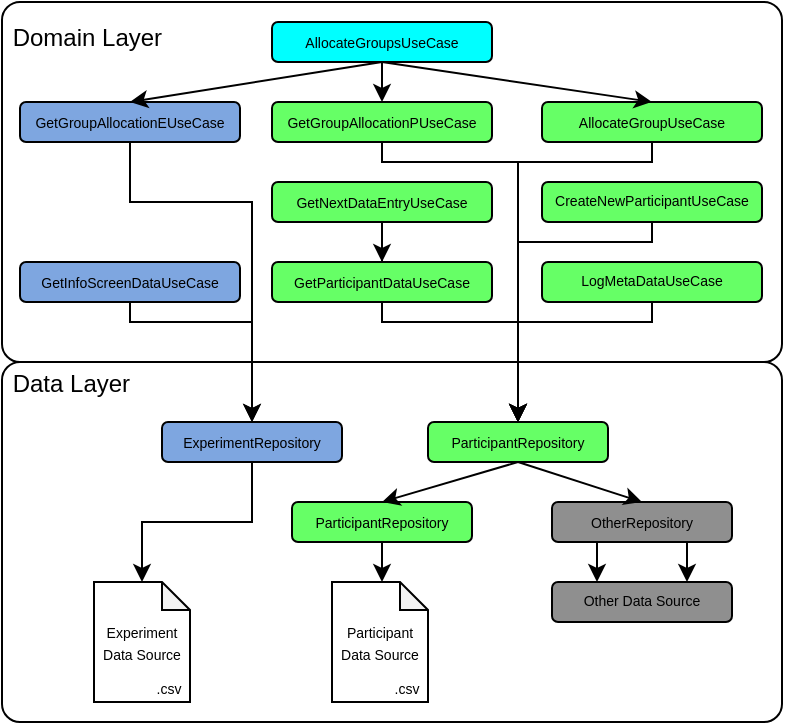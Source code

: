 <mxfile version="21.6.1" type="device">
  <diagram name="Page-1" id="OpWTwDbj9fGWJGAPWJQz">
    <mxGraphModel dx="812" dy="836" grid="1" gridSize="10" guides="1" tooltips="1" connect="1" arrows="1" fold="1" page="1" pageScale="1" pageWidth="390" pageHeight="365" math="0" shadow="0">
      <root>
        <mxCell id="0" />
        <mxCell id="1" parent="0" />
        <mxCell id="ATXnocJcbOEIk6kjFFpH-1" value="&amp;nbsp;Data Layer&lt;br&gt;&lt;br&gt;&lt;br&gt;&lt;br&gt;&lt;br&gt;&lt;br&gt;&lt;br&gt;&lt;br&gt;&lt;br&gt;&lt;br&gt;&lt;br&gt;&lt;br&gt;" style="rounded=1;whiteSpace=wrap;html=1;align=left;arcSize=5;" parent="1" vertex="1">
          <mxGeometry y="-185" width="390" height="180" as="geometry" />
        </mxCell>
        <mxCell id="vBTqLdXRIyOvVhQML8VP-19" style="edgeStyle=orthogonalEdgeStyle;rounded=0;orthogonalLoop=1;jettySize=auto;html=1;entryX=0.5;entryY=0;entryDx=0;entryDy=0;entryPerimeter=0;" parent="1" source="JxlkHMdp25saiBgIkoPC-1" target="vBTqLdXRIyOvVhQML8VP-18" edge="1">
          <mxGeometry relative="1" as="geometry" />
        </mxCell>
        <mxCell id="JxlkHMdp25saiBgIkoPC-1" value="&lt;p style=&quot;line-height: 70%;&quot;&gt;&lt;font style=&quot;font-size: 7px;&quot;&gt;ExperimentRepository&lt;/font&gt;&lt;/p&gt;" style="rounded=1;whiteSpace=wrap;html=1;fillColor=#7EA6E0;" parent="1" vertex="1">
          <mxGeometry x="80" y="-155" width="90" height="20" as="geometry" />
        </mxCell>
        <mxCell id="JxlkHMdp25saiBgIkoPC-2" value="&lt;p style=&quot;line-height: 70%;&quot;&gt;&lt;font style=&quot;font-size: 7px;&quot;&gt;ParticipantRepository&lt;/font&gt;&lt;/p&gt;" style="rounded=1;whiteSpace=wrap;html=1;fillColor=#66FF66;" parent="1" vertex="1">
          <mxGeometry x="213" y="-155" width="90" height="20" as="geometry" />
        </mxCell>
        <mxCell id="vBTqLdXRIyOvVhQML8VP-21" style="edgeStyle=orthogonalEdgeStyle;rounded=0;orthogonalLoop=1;jettySize=auto;html=1;entryX=0.5;entryY=0;entryDx=0;entryDy=0;entryPerimeter=0;" parent="1" source="JxlkHMdp25saiBgIkoPC-4" edge="1">
          <mxGeometry relative="1" as="geometry">
            <mxPoint x="190.0" y="-75" as="targetPoint" />
          </mxGeometry>
        </mxCell>
        <mxCell id="JxlkHMdp25saiBgIkoPC-4" value="&lt;p style=&quot;line-height: 70%;&quot;&gt;&lt;font style=&quot;font-size: 7px;&quot;&gt;ParticipantRepository&lt;/font&gt;&lt;/p&gt;" style="rounded=1;whiteSpace=wrap;html=1;fillColor=#66FF66;" parent="1" vertex="1">
          <mxGeometry x="145" y="-115" width="90" height="20" as="geometry" />
        </mxCell>
        <mxCell id="JxlkHMdp25saiBgIkoPC-5" value="&lt;p style=&quot;line-height: 70%;&quot;&gt;&lt;font style=&quot;font-size: 7px;&quot;&gt;OtherRepository&lt;/font&gt;&lt;/p&gt;" style="rounded=1;whiteSpace=wrap;html=1;fillColor=#8f8f8f;" parent="1" vertex="1">
          <mxGeometry x="275" y="-115" width="90" height="20" as="geometry" />
        </mxCell>
        <mxCell id="JxlkHMdp25saiBgIkoPC-7" value="&lt;p style=&quot;line-height: 70%; font-size: 7px;&quot;&gt;&lt;font style=&quot;font-size: 7px;&quot;&gt;Other Data Source&lt;/font&gt;&lt;/p&gt;" style="rounded=1;whiteSpace=wrap;html=1;fillColor=#8f8f8f;" parent="1" vertex="1">
          <mxGeometry x="275" y="-75" width="90" height="20" as="geometry" />
        </mxCell>
        <mxCell id="JxlkHMdp25saiBgIkoPC-11" value="" style="endArrow=classic;html=1;rounded=0;exitX=0.5;exitY=1;exitDx=0;exitDy=0;entryX=0.5;entryY=0;entryDx=0;entryDy=0;" parent="1" source="JxlkHMdp25saiBgIkoPC-2" target="JxlkHMdp25saiBgIkoPC-4" edge="1">
          <mxGeometry width="50" height="50" relative="1" as="geometry">
            <mxPoint x="108" y="-125" as="sourcePoint" />
            <mxPoint x="108" y="-90" as="targetPoint" />
          </mxGeometry>
        </mxCell>
        <mxCell id="JxlkHMdp25saiBgIkoPC-12" value="" style="endArrow=classic;html=1;rounded=0;entryX=0.5;entryY=0;entryDx=0;entryDy=0;exitX=0.5;exitY=1;exitDx=0;exitDy=0;" parent="1" source="JxlkHMdp25saiBgIkoPC-2" target="JxlkHMdp25saiBgIkoPC-5" edge="1">
          <mxGeometry width="50" height="50" relative="1" as="geometry">
            <mxPoint x="275" y="-135" as="sourcePoint" />
            <mxPoint x="220" y="-90" as="targetPoint" />
          </mxGeometry>
        </mxCell>
        <mxCell id="JxlkHMdp25saiBgIkoPC-15" value="" style="endArrow=classic;html=1;rounded=0;exitX=0.25;exitY=1;exitDx=0;exitDy=0;entryX=0.25;entryY=0;entryDx=0;entryDy=0;" parent="1" source="JxlkHMdp25saiBgIkoPC-5" target="JxlkHMdp25saiBgIkoPC-7" edge="1">
          <mxGeometry width="50" height="50" relative="1" as="geometry">
            <mxPoint x="248" y="-60" as="sourcePoint" />
            <mxPoint x="248" y="-25" as="targetPoint" />
          </mxGeometry>
        </mxCell>
        <mxCell id="JxlkHMdp25saiBgIkoPC-16" value="" style="endArrow=classic;html=1;rounded=0;exitX=0.75;exitY=1;exitDx=0;exitDy=0;entryX=0.75;entryY=0;entryDx=0;entryDy=0;" parent="1" source="JxlkHMdp25saiBgIkoPC-5" target="JxlkHMdp25saiBgIkoPC-7" edge="1">
          <mxGeometry width="50" height="50" relative="1" as="geometry">
            <mxPoint x="322" y="-60" as="sourcePoint" />
            <mxPoint x="322" y="-25" as="targetPoint" />
          </mxGeometry>
        </mxCell>
        <mxCell id="vBTqLdXRIyOvVhQML8VP-24" value="" style="group" parent="1" vertex="1" connectable="0">
          <mxGeometry x="46" y="-75" width="48" height="60" as="geometry" />
        </mxCell>
        <mxCell id="vBTqLdXRIyOvVhQML8VP-18" value="&lt;p style=&quot;line-height: 70%;&quot;&gt;&lt;span style=&quot;font-size: 7px; background-color: initial;&quot;&gt;Experiment Data Source&lt;/span&gt;&lt;br&gt;&lt;/p&gt;" style="shape=note;whiteSpace=wrap;html=1;backgroundOutline=1;darkOpacity=0.05;aspect=fixed;size=14;" parent="vBTqLdXRIyOvVhQML8VP-24" vertex="1">
          <mxGeometry width="48" height="60" as="geometry" />
        </mxCell>
        <mxCell id="vBTqLdXRIyOvVhQML8VP-22" value="&lt;font style=&quot;font-size: 7px;&quot;&gt;.csv&lt;/font&gt;" style="text;html=1;strokeColor=none;fillColor=none;align=center;verticalAlign=middle;whiteSpace=wrap;rounded=0;" parent="vBTqLdXRIyOvVhQML8VP-24" vertex="1">
          <mxGeometry x="28" y="47" width="19" height="10" as="geometry" />
        </mxCell>
        <mxCell id="vBTqLdXRIyOvVhQML8VP-25" value="" style="group" parent="1" vertex="1" connectable="0">
          <mxGeometry x="165" y="-75" width="48" height="60" as="geometry" />
        </mxCell>
        <mxCell id="vBTqLdXRIyOvVhQML8VP-26" value="&lt;p style=&quot;line-height: 70%;&quot;&gt;&lt;span style=&quot;font-size: 7px; background-color: initial;&quot;&gt;Participant Data Source&lt;/span&gt;&lt;br&gt;&lt;/p&gt;" style="shape=note;whiteSpace=wrap;html=1;backgroundOutline=1;darkOpacity=0.05;aspect=fixed;size=14;" parent="vBTqLdXRIyOvVhQML8VP-25" vertex="1">
          <mxGeometry width="48" height="60" as="geometry" />
        </mxCell>
        <mxCell id="vBTqLdXRIyOvVhQML8VP-27" value="&lt;font style=&quot;font-size: 7px;&quot;&gt;.csv&lt;/font&gt;" style="text;html=1;strokeColor=none;fillColor=none;align=center;verticalAlign=middle;whiteSpace=wrap;rounded=0;" parent="vBTqLdXRIyOvVhQML8VP-25" vertex="1">
          <mxGeometry x="28" y="47" width="19" height="10" as="geometry" />
        </mxCell>
        <mxCell id="vBTqLdXRIyOvVhQML8VP-28" value="&amp;nbsp;Domain Layer&lt;br&gt;&lt;br&gt;&lt;br&gt;&lt;br&gt;&lt;br&gt;&lt;br&gt;&lt;br&gt;&lt;br&gt;&lt;br&gt;&lt;br&gt;&lt;br&gt;" style="rounded=1;whiteSpace=wrap;html=1;align=left;arcSize=5;" parent="1" vertex="1">
          <mxGeometry y="-365" width="390" height="180" as="geometry" />
        </mxCell>
        <mxCell id="vBTqLdXRIyOvVhQML8VP-107" style="edgeStyle=orthogonalEdgeStyle;rounded=0;orthogonalLoop=1;jettySize=auto;html=1;entryX=0.5;entryY=0;entryDx=0;entryDy=0;" parent="1" source="vBTqLdXRIyOvVhQML8VP-95" target="JxlkHMdp25saiBgIkoPC-2" edge="1">
          <mxGeometry relative="1" as="geometry">
            <Array as="points">
              <mxPoint x="190" y="-205" />
              <mxPoint x="258" y="-205" />
            </Array>
          </mxGeometry>
        </mxCell>
        <mxCell id="vBTqLdXRIyOvVhQML8VP-95" value="&lt;p style=&quot;line-height: 70%;&quot;&gt;&lt;font style=&quot;font-size: 7px;&quot;&gt;GetParticipantDataUseCase&lt;/font&gt;&lt;/p&gt;" style="rounded=1;whiteSpace=wrap;html=1;fillColor=#66FF66;" parent="1" vertex="1">
          <mxGeometry x="135" y="-235" width="110" height="20" as="geometry" />
        </mxCell>
        <mxCell id="vBTqLdXRIyOvVhQML8VP-111" style="edgeStyle=orthogonalEdgeStyle;rounded=0;orthogonalLoop=1;jettySize=auto;html=1;entryX=0.5;entryY=0;entryDx=0;entryDy=0;" parent="1" source="vBTqLdXRIyOvVhQML8VP-96" target="JxlkHMdp25saiBgIkoPC-2" edge="1">
          <mxGeometry relative="1" as="geometry">
            <Array as="points">
              <mxPoint x="190" y="-285" />
              <mxPoint x="258" y="-285" />
            </Array>
          </mxGeometry>
        </mxCell>
        <mxCell id="vBTqLdXRIyOvVhQML8VP-96" value="&lt;p style=&quot;line-height: 70%;&quot;&gt;&lt;font style=&quot;font-size: 7px;&quot;&gt;GetGroupAllocationPUseCase&lt;/font&gt;&lt;br&gt;&lt;/p&gt;" style="rounded=1;whiteSpace=wrap;html=1;fillColor=#66FF66;" parent="1" vertex="1">
          <mxGeometry x="135" y="-315" width="110" height="20" as="geometry" />
        </mxCell>
        <mxCell id="vBTqLdXRIyOvVhQML8VP-106" style="edgeStyle=orthogonalEdgeStyle;rounded=0;orthogonalLoop=1;jettySize=auto;html=1;entryX=0.5;entryY=0;entryDx=0;entryDy=0;" parent="1" source="vBTqLdXRIyOvVhQML8VP-99" target="JxlkHMdp25saiBgIkoPC-1" edge="1">
          <mxGeometry relative="1" as="geometry">
            <Array as="points">
              <mxPoint x="64" y="-205" />
              <mxPoint x="125" y="-205" />
            </Array>
          </mxGeometry>
        </mxCell>
        <mxCell id="vBTqLdXRIyOvVhQML8VP-99" value="&lt;p style=&quot;line-height: 70%;&quot;&gt;&lt;font style=&quot;font-size: 7px;&quot;&gt;GetInfoScreenDataUseCase&lt;/font&gt;&lt;br&gt;&lt;/p&gt;" style="rounded=1;whiteSpace=wrap;html=1;fillColor=#7EA6E0;" parent="1" vertex="1">
          <mxGeometry x="9" y="-235" width="110" height="20" as="geometry" />
        </mxCell>
        <mxCell id="vBTqLdXRIyOvVhQML8VP-109" style="edgeStyle=orthogonalEdgeStyle;rounded=0;orthogonalLoop=1;jettySize=auto;html=1;entryX=0.5;entryY=0;entryDx=0;entryDy=0;" parent="1" source="vBTqLdXRIyOvVhQML8VP-98" target="JxlkHMdp25saiBgIkoPC-2" edge="1">
          <mxGeometry relative="1" as="geometry">
            <Array as="points">
              <mxPoint x="325" y="-205" />
              <mxPoint x="258" y="-205" />
            </Array>
          </mxGeometry>
        </mxCell>
        <mxCell id="vBTqLdXRIyOvVhQML8VP-114" style="edgeStyle=orthogonalEdgeStyle;rounded=0;orthogonalLoop=1;jettySize=auto;html=1;entryX=0.5;entryY=0;entryDx=0;entryDy=0;" parent="1" source="vBTqLdXRIyOvVhQML8VP-100" target="JxlkHMdp25saiBgIkoPC-2" edge="1">
          <mxGeometry relative="1" as="geometry">
            <Array as="points">
              <mxPoint x="325" y="-245" />
              <mxPoint x="258" y="-245" />
            </Array>
          </mxGeometry>
        </mxCell>
        <mxCell id="vBTqLdXRIyOvVhQML8VP-100" value="&lt;p style=&quot;line-height: 70%; font-size: 7px;&quot;&gt;CreateNewParticipantUseCase&lt;br&gt;&lt;/p&gt;" style="rounded=1;whiteSpace=wrap;html=1;fillColor=#66FF66;" parent="1" vertex="1">
          <mxGeometry x="270" y="-275" width="110" height="20" as="geometry" />
        </mxCell>
        <mxCell id="vBTqLdXRIyOvVhQML8VP-112" style="edgeStyle=orthogonalEdgeStyle;rounded=0;orthogonalLoop=1;jettySize=auto;html=1;entryX=0.5;entryY=0;entryDx=0;entryDy=0;" parent="1" source="vBTqLdXRIyOvVhQML8VP-101" target="vBTqLdXRIyOvVhQML8VP-95" edge="1">
          <mxGeometry relative="1" as="geometry" />
        </mxCell>
        <mxCell id="vBTqLdXRIyOvVhQML8VP-101" value="&lt;p style=&quot;line-height: 70%;&quot;&gt;&lt;font style=&quot;font-size: 7px;&quot;&gt;GetNextDataEntryUseCase&lt;/font&gt;&lt;/p&gt;" style="rounded=1;whiteSpace=wrap;html=1;fillColor=#66FF66;" parent="1" vertex="1">
          <mxGeometry x="135" y="-275" width="110" height="20" as="geometry" />
        </mxCell>
        <mxCell id="vBTqLdXRIyOvVhQML8VP-115" style="edgeStyle=orthogonalEdgeStyle;rounded=0;orthogonalLoop=1;jettySize=auto;html=1;entryX=0.5;entryY=0;entryDx=0;entryDy=0;" parent="1" source="vBTqLdXRIyOvVhQML8VP-103" target="JxlkHMdp25saiBgIkoPC-2" edge="1">
          <mxGeometry relative="1" as="geometry">
            <Array as="points">
              <mxPoint x="325" y="-285" />
              <mxPoint x="258" y="-285" />
            </Array>
          </mxGeometry>
        </mxCell>
        <mxCell id="vBTqLdXRIyOvVhQML8VP-103" value="&lt;p style=&quot;line-height: 70%;&quot;&gt;&lt;font style=&quot;font-size: 7px;&quot;&gt;AllocateGroupUseCase&lt;/font&gt;&lt;br&gt;&lt;/p&gt;" style="rounded=1;whiteSpace=wrap;html=1;fillColor=#66FF66;" parent="1" vertex="1">
          <mxGeometry x="270" y="-315" width="110" height="20" as="geometry" />
        </mxCell>
        <mxCell id="vBTqLdXRIyOvVhQML8VP-110" style="edgeStyle=orthogonalEdgeStyle;rounded=0;orthogonalLoop=1;jettySize=auto;html=1;" parent="1" source="vBTqLdXRIyOvVhQML8VP-104" target="JxlkHMdp25saiBgIkoPC-1" edge="1">
          <mxGeometry relative="1" as="geometry">
            <Array as="points">
              <mxPoint x="64" y="-265" />
              <mxPoint x="125" y="-265" />
            </Array>
          </mxGeometry>
        </mxCell>
        <mxCell id="vBTqLdXRIyOvVhQML8VP-104" value="&lt;p style=&quot;line-height: 70%;&quot;&gt;&lt;font style=&quot;font-size: 7px;&quot;&gt;GetGroupAllocationEUseCase&lt;/font&gt;&lt;br&gt;&lt;/p&gt;" style="rounded=1;whiteSpace=wrap;html=1;fillColor=#7EA6E0;" parent="1" vertex="1">
          <mxGeometry x="9" y="-315" width="110" height="20" as="geometry" />
        </mxCell>
        <mxCell id="vBTqLdXRIyOvVhQML8VP-98" value="&lt;p style=&quot;line-height: 70%; font-size: 7px;&quot;&gt;LogMetaDataUseCase&lt;br&gt;&lt;/p&gt;" style="rounded=1;whiteSpace=wrap;html=1;fillColor=#66FF66;" parent="1" vertex="1">
          <mxGeometry x="270" y="-235" width="110" height="20" as="geometry" />
        </mxCell>
        <mxCell id="S7ZbhNdXn-A5gybht8wA-1" value="&lt;p style=&quot;line-height: 70%;&quot;&gt;&lt;span style=&quot;font-size: 7px;&quot;&gt;AllocateGroupsUseCase&lt;/span&gt;&lt;/p&gt;" style="rounded=1;whiteSpace=wrap;html=1;fillColor=#00FFFF;" parent="1" vertex="1">
          <mxGeometry x="135" y="-355" width="110" height="20" as="geometry" />
        </mxCell>
        <mxCell id="CExmouOxwxJyfWh-y4l--4" value="" style="endArrow=classic;html=1;rounded=0;exitX=0.5;exitY=1;exitDx=0;exitDy=0;entryX=0.5;entryY=0;entryDx=0;entryDy=0;" parent="1" source="S7ZbhNdXn-A5gybht8wA-1" target="vBTqLdXRIyOvVhQML8VP-103" edge="1">
          <mxGeometry width="50" height="50" relative="1" as="geometry">
            <mxPoint x="340" y="-355" as="sourcePoint" />
            <mxPoint x="390" y="-405" as="targetPoint" />
          </mxGeometry>
        </mxCell>
        <mxCell id="CExmouOxwxJyfWh-y4l--5" value="" style="endArrow=classic;html=1;rounded=0;exitX=0.5;exitY=1;exitDx=0;exitDy=0;entryX=0.5;entryY=0;entryDx=0;entryDy=0;" parent="1" source="S7ZbhNdXn-A5gybht8wA-1" target="vBTqLdXRIyOvVhQML8VP-96" edge="1">
          <mxGeometry width="50" height="50" relative="1" as="geometry">
            <mxPoint x="268" y="-325" as="sourcePoint" />
            <mxPoint x="335" y="-305" as="targetPoint" />
          </mxGeometry>
        </mxCell>
        <mxCell id="CExmouOxwxJyfWh-y4l--7" value="" style="endArrow=classic;html=1;rounded=0;exitX=0.5;exitY=1;exitDx=0;exitDy=0;entryX=0.5;entryY=0;entryDx=0;entryDy=0;" parent="1" source="S7ZbhNdXn-A5gybht8wA-1" target="vBTqLdXRIyOvVhQML8VP-104" edge="1">
          <mxGeometry width="50" height="50" relative="1" as="geometry">
            <mxPoint x="268" y="-325" as="sourcePoint" />
            <mxPoint x="200" y="-305" as="targetPoint" />
          </mxGeometry>
        </mxCell>
      </root>
    </mxGraphModel>
  </diagram>
</mxfile>
